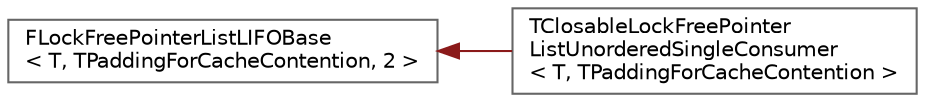 digraph "Graphical Class Hierarchy"
{
 // INTERACTIVE_SVG=YES
 // LATEX_PDF_SIZE
  bgcolor="transparent";
  edge [fontname=Helvetica,fontsize=10,labelfontname=Helvetica,labelfontsize=10];
  node [fontname=Helvetica,fontsize=10,shape=box,height=0.2,width=0.4];
  rankdir="LR";
  Node0 [id="Node000000",label="FLockFreePointerListLIFOBase\l\< T, TPaddingForCacheContention, 2 \>",height=0.2,width=0.4,color="grey40", fillcolor="white", style="filled",URL="$d7/dbf/classFLockFreePointerListLIFOBase.html",tooltip=" "];
  Node0 -> Node1 [id="edge4309_Node000000_Node000001",dir="back",color="firebrick4",style="solid",tooltip=" "];
  Node1 [id="Node000001",label="TClosableLockFreePointer\lListUnorderedSingleConsumer\l\< T, TPaddingForCacheContention \>",height=0.2,width=0.4,color="grey40", fillcolor="white", style="filled",URL="$d1/d2a/classTClosableLockFreePointerListUnorderedSingleConsumer.html",tooltip=" "];
}
